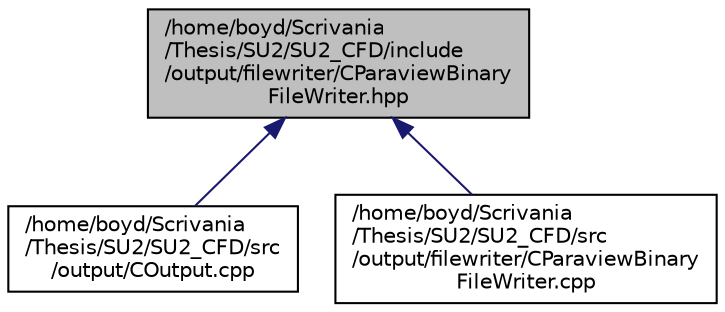 digraph "/home/boyd/Scrivania/Thesis/SU2/SU2_CFD/include/output/filewriter/CParaviewBinaryFileWriter.hpp"
{
  edge [fontname="Helvetica",fontsize="10",labelfontname="Helvetica",labelfontsize="10"];
  node [fontname="Helvetica",fontsize="10",shape=record];
  Node28 [label="/home/boyd/Scrivania\l/Thesis/SU2/SU2_CFD/include\l/output/filewriter/CParaviewBinary\lFileWriter.hpp",height=0.2,width=0.4,color="black", fillcolor="grey75", style="filled", fontcolor="black"];
  Node28 -> Node29 [dir="back",color="midnightblue",fontsize="10",style="solid",fontname="Helvetica"];
  Node29 [label="/home/boyd/Scrivania\l/Thesis/SU2/SU2_CFD/src\l/output/COutput.cpp",height=0.2,width=0.4,color="black", fillcolor="white", style="filled",URL="$_c_output_8cpp.html"];
  Node28 -> Node30 [dir="back",color="midnightblue",fontsize="10",style="solid",fontname="Helvetica"];
  Node30 [label="/home/boyd/Scrivania\l/Thesis/SU2/SU2_CFD/src\l/output/filewriter/CParaviewBinary\lFileWriter.cpp",height=0.2,width=0.4,color="black", fillcolor="white", style="filled",URL="$_c_paraview_binary_file_writer_8cpp.html",tooltip="Filewriter class for Paraview binary format. "];
}
